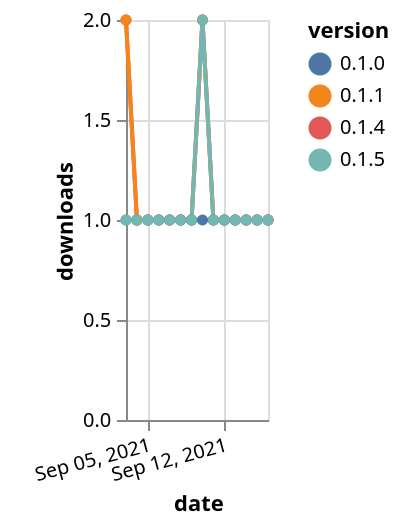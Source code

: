 {"$schema": "https://vega.github.io/schema/vega-lite/v5.json", "description": "A simple bar chart with embedded data.", "data": {"values": [{"date": "2021-09-03", "total": 124, "delta": 2, "version": "0.1.4"}, {"date": "2021-09-04", "total": 125, "delta": 1, "version": "0.1.4"}, {"date": "2021-09-05", "total": 126, "delta": 1, "version": "0.1.4"}, {"date": "2021-09-06", "total": 127, "delta": 1, "version": "0.1.4"}, {"date": "2021-09-07", "total": 128, "delta": 1, "version": "0.1.4"}, {"date": "2021-09-08", "total": 129, "delta": 1, "version": "0.1.4"}, {"date": "2021-09-09", "total": 130, "delta": 1, "version": "0.1.4"}, {"date": "2021-09-10", "total": 132, "delta": 2, "version": "0.1.4"}, {"date": "2021-09-11", "total": 133, "delta": 1, "version": "0.1.4"}, {"date": "2021-09-12", "total": 134, "delta": 1, "version": "0.1.4"}, {"date": "2021-09-13", "total": 135, "delta": 1, "version": "0.1.4"}, {"date": "2021-09-14", "total": 136, "delta": 1, "version": "0.1.4"}, {"date": "2021-09-15", "total": 137, "delta": 1, "version": "0.1.4"}, {"date": "2021-09-16", "total": 138, "delta": 1, "version": "0.1.4"}, {"date": "2021-09-03", "total": 130, "delta": 2, "version": "0.1.1"}, {"date": "2021-09-04", "total": 131, "delta": 1, "version": "0.1.1"}, {"date": "2021-09-05", "total": 132, "delta": 1, "version": "0.1.1"}, {"date": "2021-09-06", "total": 133, "delta": 1, "version": "0.1.1"}, {"date": "2021-09-07", "total": 134, "delta": 1, "version": "0.1.1"}, {"date": "2021-09-08", "total": 135, "delta": 1, "version": "0.1.1"}, {"date": "2021-09-09", "total": 136, "delta": 1, "version": "0.1.1"}, {"date": "2021-09-10", "total": 138, "delta": 2, "version": "0.1.1"}, {"date": "2021-09-11", "total": 139, "delta": 1, "version": "0.1.1"}, {"date": "2021-09-12", "total": 140, "delta": 1, "version": "0.1.1"}, {"date": "2021-09-13", "total": 141, "delta": 1, "version": "0.1.1"}, {"date": "2021-09-14", "total": 142, "delta": 1, "version": "0.1.1"}, {"date": "2021-09-15", "total": 143, "delta": 1, "version": "0.1.1"}, {"date": "2021-09-16", "total": 144, "delta": 1, "version": "0.1.1"}, {"date": "2021-09-03", "total": 121, "delta": 1, "version": "0.1.0"}, {"date": "2021-09-04", "total": 122, "delta": 1, "version": "0.1.0"}, {"date": "2021-09-05", "total": 123, "delta": 1, "version": "0.1.0"}, {"date": "2021-09-06", "total": 124, "delta": 1, "version": "0.1.0"}, {"date": "2021-09-07", "total": 125, "delta": 1, "version": "0.1.0"}, {"date": "2021-09-08", "total": 126, "delta": 1, "version": "0.1.0"}, {"date": "2021-09-09", "total": 127, "delta": 1, "version": "0.1.0"}, {"date": "2021-09-10", "total": 128, "delta": 1, "version": "0.1.0"}, {"date": "2021-09-11", "total": 129, "delta": 1, "version": "0.1.0"}, {"date": "2021-09-12", "total": 130, "delta": 1, "version": "0.1.0"}, {"date": "2021-09-13", "total": 131, "delta": 1, "version": "0.1.0"}, {"date": "2021-09-14", "total": 132, "delta": 1, "version": "0.1.0"}, {"date": "2021-09-15", "total": 133, "delta": 1, "version": "0.1.0"}, {"date": "2021-09-16", "total": 134, "delta": 1, "version": "0.1.0"}, {"date": "2021-09-03", "total": 131, "delta": 1, "version": "0.1.5"}, {"date": "2021-09-04", "total": 132, "delta": 1, "version": "0.1.5"}, {"date": "2021-09-05", "total": 133, "delta": 1, "version": "0.1.5"}, {"date": "2021-09-06", "total": 134, "delta": 1, "version": "0.1.5"}, {"date": "2021-09-07", "total": 135, "delta": 1, "version": "0.1.5"}, {"date": "2021-09-08", "total": 136, "delta": 1, "version": "0.1.5"}, {"date": "2021-09-09", "total": 137, "delta": 1, "version": "0.1.5"}, {"date": "2021-09-10", "total": 139, "delta": 2, "version": "0.1.5"}, {"date": "2021-09-11", "total": 140, "delta": 1, "version": "0.1.5"}, {"date": "2021-09-12", "total": 141, "delta": 1, "version": "0.1.5"}, {"date": "2021-09-13", "total": 142, "delta": 1, "version": "0.1.5"}, {"date": "2021-09-14", "total": 143, "delta": 1, "version": "0.1.5"}, {"date": "2021-09-15", "total": 144, "delta": 1, "version": "0.1.5"}, {"date": "2021-09-16", "total": 145, "delta": 1, "version": "0.1.5"}]}, "width": "container", "mark": {"type": "line", "point": {"filled": true}}, "encoding": {"x": {"field": "date", "type": "temporal", "timeUnit": "yearmonthdate", "title": "date", "axis": {"labelAngle": -15}}, "y": {"field": "delta", "type": "quantitative", "title": "downloads"}, "color": {"field": "version", "type": "nominal"}, "tooltip": {"field": "delta"}}}